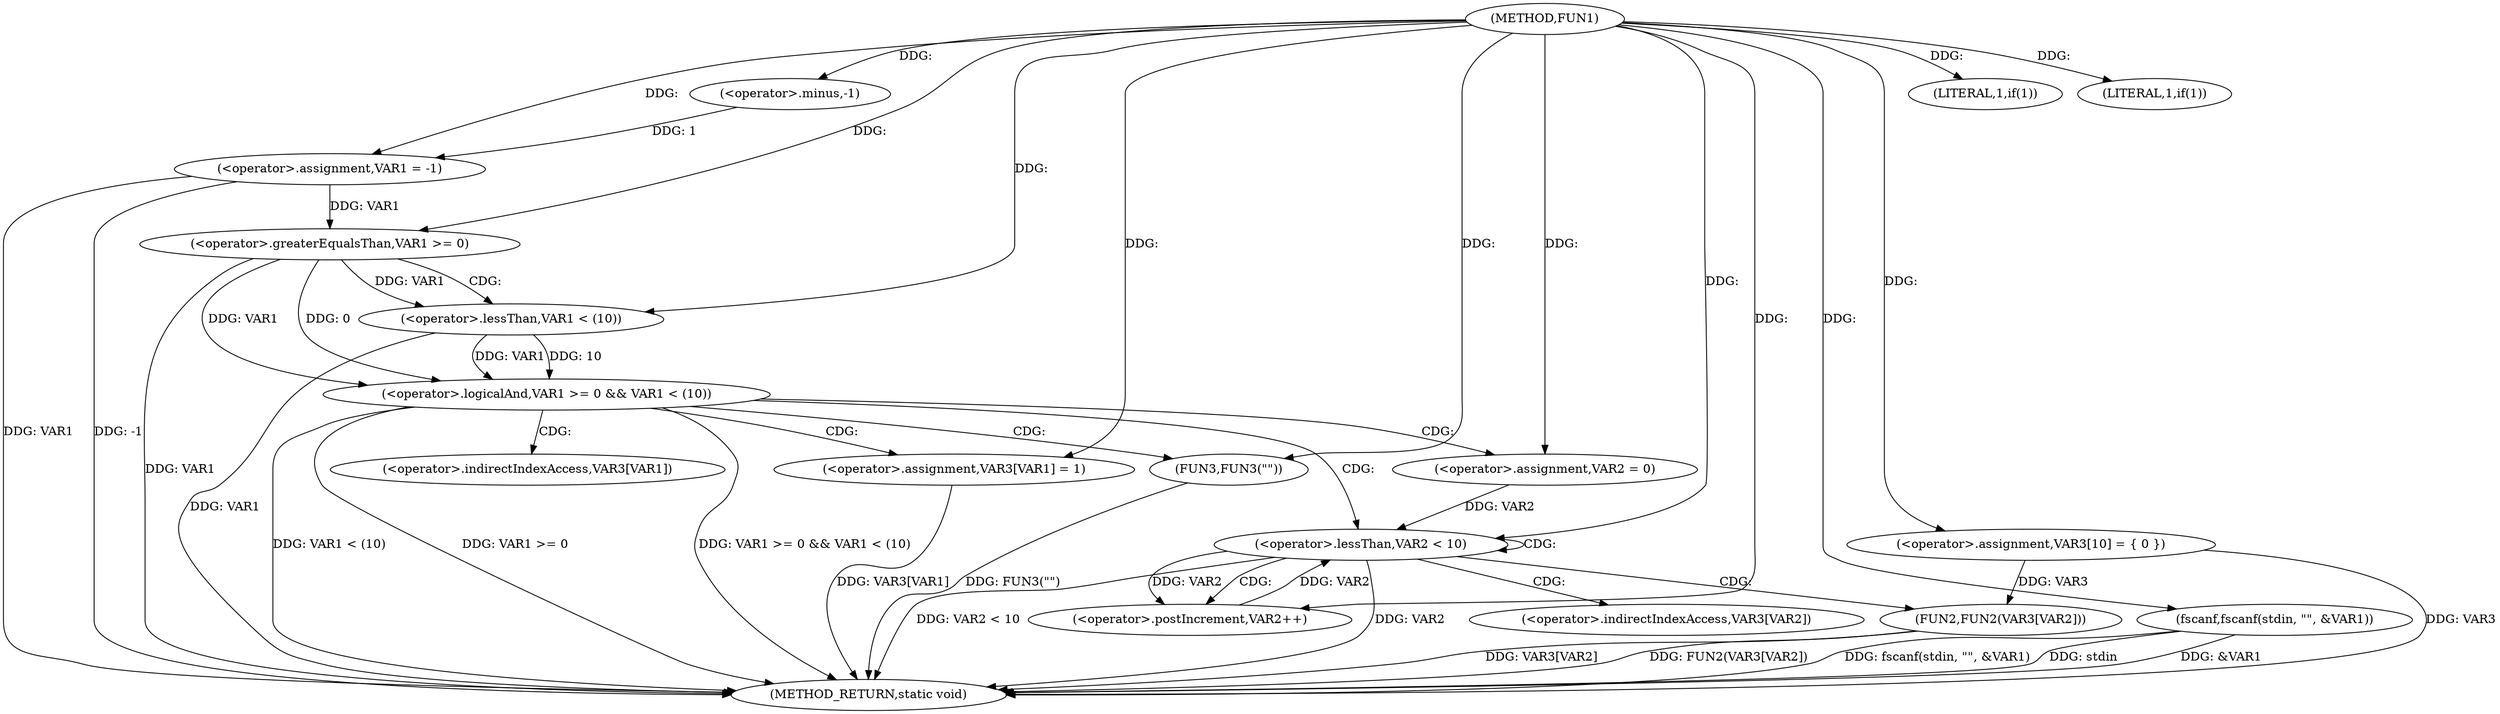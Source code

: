 digraph FUN1 {  
"1000100" [label = "(METHOD,FUN1)" ]
"1000155" [label = "(METHOD_RETURN,static void)" ]
"1000103" [label = "(<operator>.assignment,VAR1 = -1)" ]
"1000105" [label = "(<operator>.minus,-1)" ]
"1000108" [label = "(LITERAL,1,if(1))" ]
"1000110" [label = "(fscanf,fscanf(stdin, \"\", &VAR1))" ]
"1000116" [label = "(LITERAL,1,if(1))" ]
"1000121" [label = "(<operator>.assignment,VAR3[10] = { 0 })" ]
"1000124" [label = "(<operator>.logicalAnd,VAR1 >= 0 && VAR1 < (10))" ]
"1000125" [label = "(<operator>.greaterEqualsThan,VAR1 >= 0)" ]
"1000128" [label = "(<operator>.lessThan,VAR1 < (10))" ]
"1000132" [label = "(<operator>.assignment,VAR3[VAR1] = 1)" ]
"1000138" [label = "(<operator>.assignment,VAR2 = 0)" ]
"1000141" [label = "(<operator>.lessThan,VAR2 < 10)" ]
"1000144" [label = "(<operator>.postIncrement,VAR2++)" ]
"1000147" [label = "(FUN2,FUN2(VAR3[VAR2]))" ]
"1000153" [label = "(FUN3,FUN3(\"\"))" ]
"1000133" [label = "(<operator>.indirectIndexAccess,VAR3[VAR1])" ]
"1000148" [label = "(<operator>.indirectIndexAccess,VAR3[VAR2])" ]
  "1000125" -> "1000155"  [ label = "DDG: VAR1"] 
  "1000141" -> "1000155"  [ label = "DDG: VAR2"] 
  "1000124" -> "1000155"  [ label = "DDG: VAR1 >= 0"] 
  "1000103" -> "1000155"  [ label = "DDG: VAR1"] 
  "1000103" -> "1000155"  [ label = "DDG: -1"] 
  "1000147" -> "1000155"  [ label = "DDG: VAR3[VAR2]"] 
  "1000153" -> "1000155"  [ label = "DDG: FUN3(\"\")"] 
  "1000132" -> "1000155"  [ label = "DDG: VAR3[VAR1]"] 
  "1000121" -> "1000155"  [ label = "DDG: VAR3"] 
  "1000124" -> "1000155"  [ label = "DDG: VAR1 >= 0 && VAR1 < (10)"] 
  "1000141" -> "1000155"  [ label = "DDG: VAR2 < 10"] 
  "1000128" -> "1000155"  [ label = "DDG: VAR1"] 
  "1000110" -> "1000155"  [ label = "DDG: &VAR1"] 
  "1000110" -> "1000155"  [ label = "DDG: fscanf(stdin, \"\", &VAR1)"] 
  "1000124" -> "1000155"  [ label = "DDG: VAR1 < (10)"] 
  "1000147" -> "1000155"  [ label = "DDG: FUN2(VAR3[VAR2])"] 
  "1000110" -> "1000155"  [ label = "DDG: stdin"] 
  "1000105" -> "1000103"  [ label = "DDG: 1"] 
  "1000100" -> "1000103"  [ label = "DDG: "] 
  "1000100" -> "1000105"  [ label = "DDG: "] 
  "1000100" -> "1000108"  [ label = "DDG: "] 
  "1000100" -> "1000110"  [ label = "DDG: "] 
  "1000100" -> "1000116"  [ label = "DDG: "] 
  "1000100" -> "1000121"  [ label = "DDG: "] 
  "1000125" -> "1000124"  [ label = "DDG: VAR1"] 
  "1000125" -> "1000124"  [ label = "DDG: 0"] 
  "1000103" -> "1000125"  [ label = "DDG: VAR1"] 
  "1000100" -> "1000125"  [ label = "DDG: "] 
  "1000128" -> "1000124"  [ label = "DDG: VAR1"] 
  "1000128" -> "1000124"  [ label = "DDG: 10"] 
  "1000125" -> "1000128"  [ label = "DDG: VAR1"] 
  "1000100" -> "1000128"  [ label = "DDG: "] 
  "1000100" -> "1000132"  [ label = "DDG: "] 
  "1000100" -> "1000138"  [ label = "DDG: "] 
  "1000138" -> "1000141"  [ label = "DDG: VAR2"] 
  "1000144" -> "1000141"  [ label = "DDG: VAR2"] 
  "1000100" -> "1000141"  [ label = "DDG: "] 
  "1000141" -> "1000144"  [ label = "DDG: VAR2"] 
  "1000100" -> "1000144"  [ label = "DDG: "] 
  "1000121" -> "1000147"  [ label = "DDG: VAR3"] 
  "1000100" -> "1000153"  [ label = "DDG: "] 
  "1000124" -> "1000153"  [ label = "CDG: "] 
  "1000124" -> "1000132"  [ label = "CDG: "] 
  "1000124" -> "1000141"  [ label = "CDG: "] 
  "1000124" -> "1000133"  [ label = "CDG: "] 
  "1000124" -> "1000138"  [ label = "CDG: "] 
  "1000125" -> "1000128"  [ label = "CDG: "] 
  "1000141" -> "1000141"  [ label = "CDG: "] 
  "1000141" -> "1000147"  [ label = "CDG: "] 
  "1000141" -> "1000148"  [ label = "CDG: "] 
  "1000141" -> "1000144"  [ label = "CDG: "] 
}
